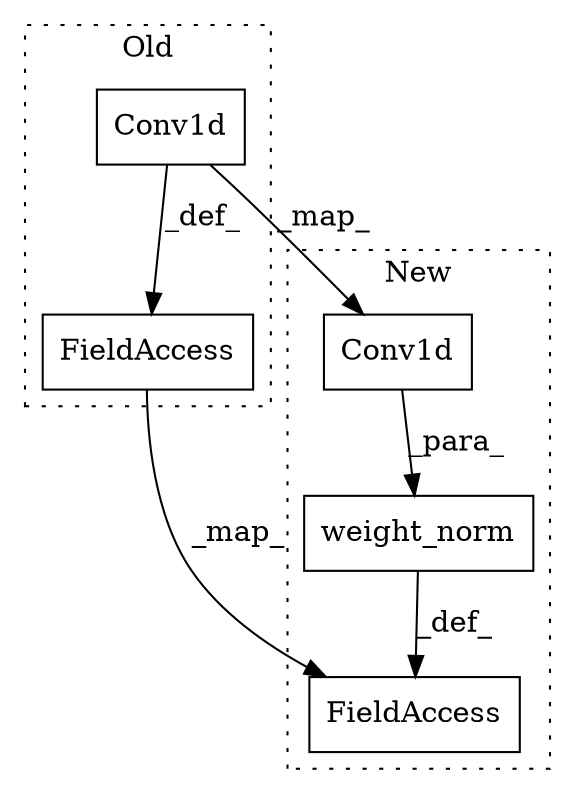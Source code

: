 digraph G {
subgraph cluster0 {
1 [label="Conv1d" a="32" s="3703,3738" l="7,1" shape="box"];
4 [label="FieldAccess" a="22" s="3663" l="9" shape="box"];
label = "Old";
style="dotted";
}
subgraph cluster1 {
2 [label="Conv1d" a="32" s="4191,4226" l="7,1" shape="box"];
3 [label="weight_norm" a="32" s="4179,4227" l="12,1" shape="box"];
5 [label="FieldAccess" a="22" s="4139" l="9" shape="box"];
label = "New";
style="dotted";
}
1 -> 2 [label="_map_"];
1 -> 4 [label="_def_"];
2 -> 3 [label="_para_"];
3 -> 5 [label="_def_"];
4 -> 5 [label="_map_"];
}